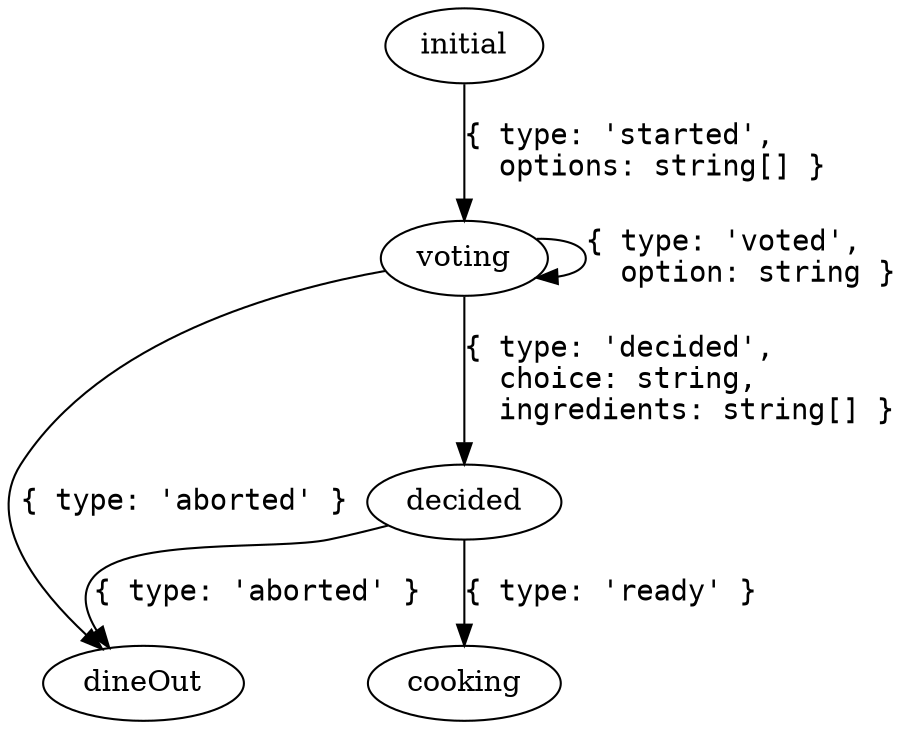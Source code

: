 digraph dinner {
    edge [fontname="Courier"];
    dineOut [pos="-100,10"];
    initial -> voting [label="{ type: 'started',\l  options: string[] }\l"];
    voting -> voting [label="{ type: 'voted',\l  option: string }\l"];
    voting -> decided [label="{ type: 'decided',\l  choice: string,\l  ingredients: string[] }\l"];
    decided -> cooking [label="{ type: 'ready' }\l"];
    voting -> dineOut [label="{ type: 'aborted' }",weight=0.1];
    decided -> dineOut [label="{ type: 'aborted' }  ",weight=0.1];
}
